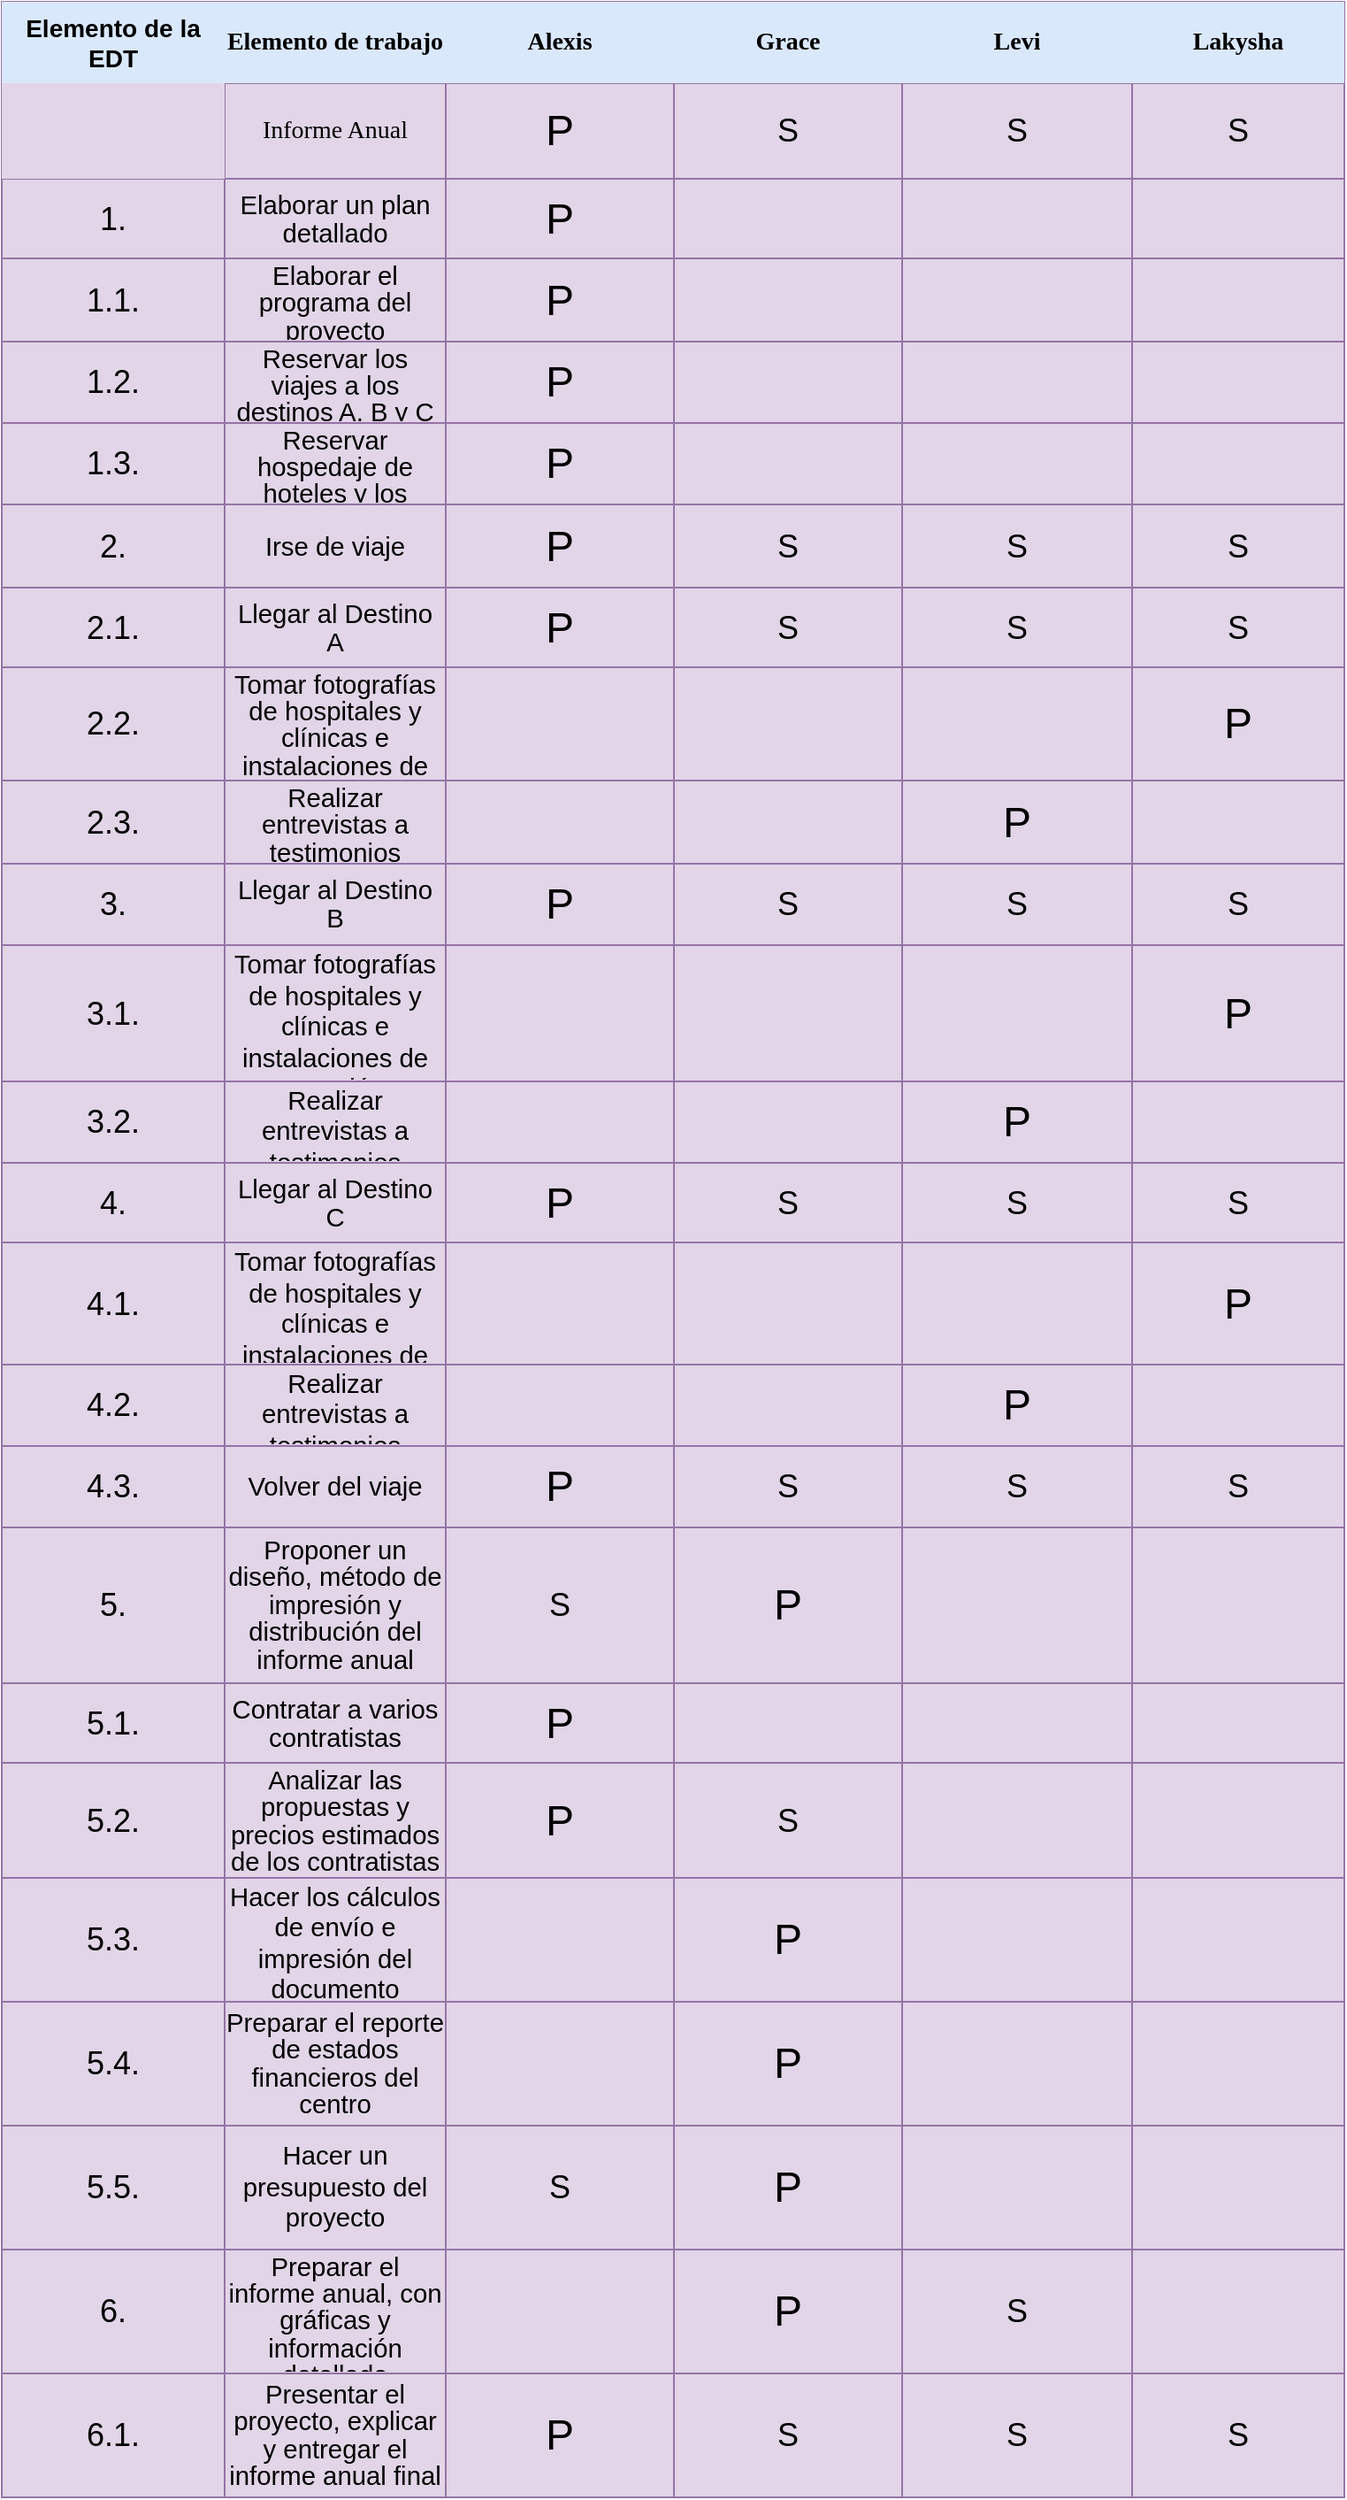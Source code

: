 <mxfile version="13.8.9-1" type="github">
  <diagram id="FPf_vrOkuZY8zWy6jaQQ" name="Page-1">
    <mxGraphModel dx="1108" dy="1651" grid="1" gridSize="10" guides="1" tooltips="1" connect="1" arrows="1" fold="1" page="1" pageScale="1" pageWidth="827" pageHeight="1169" math="0" shadow="0">
      <root>
        <mxCell id="0" />
        <mxCell id="1" parent="0" />
        <mxCell id="feISIzwk-f-0iVBDeOw_-237" value="" style="shape=table;html=1;whiteSpace=wrap;startSize=0;container=1;collapsible=0;childLayout=tableLayout;fillColor=#e1d5e7;strokeColor=#9673a6;" parent="1" vertex="1">
          <mxGeometry x="80" y="-320" width="759" height="1410" as="geometry" />
        </mxCell>
        <mxCell id="feISIzwk-f-0iVBDeOw_-238" value="" style="shape=partialRectangle;html=1;whiteSpace=wrap;collapsible=0;dropTarget=0;pointerEvents=0;fillColor=none;top=0;left=0;bottom=0;right=0;points=[[0,0.5],[1,0.5]];portConstraint=eastwest;" parent="feISIzwk-f-0iVBDeOw_-237" vertex="1">
          <mxGeometry width="759" height="46" as="geometry" />
        </mxCell>
        <mxCell id="feISIzwk-f-0iVBDeOw_-239" value="&lt;b&gt;&lt;font style=&quot;font-size: 14px&quot;&gt;Elemento de la EDT&lt;/font&gt;&lt;/b&gt;" style="shape=partialRectangle;html=1;whiteSpace=wrap;connectable=0;overflow=hidden;fillColor=#dae8fc;top=0;left=0;bottom=0;right=0;strokeColor=#6c8ebf;" parent="feISIzwk-f-0iVBDeOw_-238" vertex="1">
          <mxGeometry width="126" height="46" as="geometry" />
        </mxCell>
        <mxCell id="feISIzwk-f-0iVBDeOw_-240" value="&lt;font face=&quot;Times New Roman&quot; style=&quot;font-size: 14px&quot;&gt;&lt;b&gt;Elemento de trabajo&lt;/b&gt;&lt;/font&gt;" style="shape=partialRectangle;html=1;whiteSpace=wrap;connectable=0;overflow=hidden;fillColor=#dae8fc;top=0;left=0;bottom=0;right=0;strokeColor=#6c8ebf;" parent="feISIzwk-f-0iVBDeOw_-238" vertex="1">
          <mxGeometry x="126" width="125" height="46" as="geometry" />
        </mxCell>
        <mxCell id="feISIzwk-f-0iVBDeOw_-241" value="&lt;font face=&quot;Times New Roman&quot;&gt;&lt;span style=&quot;font-size: 14px&quot;&gt;&lt;b&gt;Alexis&lt;/b&gt;&lt;/span&gt;&lt;/font&gt;" style="shape=partialRectangle;html=1;whiteSpace=wrap;connectable=0;overflow=hidden;fillColor=#dae8fc;top=0;left=0;bottom=0;right=0;strokeColor=#6c8ebf;" parent="feISIzwk-f-0iVBDeOw_-238" vertex="1">
          <mxGeometry x="251" width="129" height="46" as="geometry" />
        </mxCell>
        <mxCell id="D24--FS-_IYNAHqyE49r-7" value="&lt;font face=&quot;Times New Roman&quot; style=&quot;font-size: 14px&quot;&gt;&lt;b&gt;Grace&lt;/b&gt;&lt;/font&gt;" style="shape=partialRectangle;html=1;whiteSpace=wrap;connectable=0;overflow=hidden;fillColor=#dae8fc;top=0;left=0;bottom=0;right=0;strokeColor=#6c8ebf;" vertex="1" parent="feISIzwk-f-0iVBDeOw_-238">
          <mxGeometry x="380" width="129" height="46" as="geometry" />
        </mxCell>
        <mxCell id="feISIzwk-f-0iVBDeOw_-242" value="&lt;font face=&quot;Times New Roman&quot;&gt;&lt;span style=&quot;font-size: 14px&quot;&gt;&lt;b&gt;Levi&lt;/b&gt;&lt;/span&gt;&lt;/font&gt;" style="shape=partialRectangle;html=1;whiteSpace=wrap;connectable=0;overflow=hidden;fillColor=#dae8fc;top=0;left=0;bottom=0;right=0;strokeColor=#6c8ebf;" parent="feISIzwk-f-0iVBDeOw_-238" vertex="1">
          <mxGeometry x="509" width="130" height="46" as="geometry" />
        </mxCell>
        <mxCell id="feISIzwk-f-0iVBDeOw_-243" value="&lt;font face=&quot;Times New Roman&quot; style=&quot;font-size: 14px&quot;&gt;&lt;b&gt;Lakysha&lt;/b&gt;&lt;/font&gt;" style="shape=partialRectangle;html=1;whiteSpace=wrap;connectable=0;overflow=hidden;fillColor=#dae8fc;top=0;left=0;bottom=0;right=0;strokeColor=#6c8ebf;" parent="feISIzwk-f-0iVBDeOw_-238" vertex="1">
          <mxGeometry x="639" width="120" height="46" as="geometry" />
        </mxCell>
        <mxCell id="feISIzwk-f-0iVBDeOw_-244" value="" style="shape=partialRectangle;html=1;whiteSpace=wrap;collapsible=0;dropTarget=0;pointerEvents=0;fillColor=none;top=0;left=0;bottom=0;right=0;points=[[0,0.5],[1,0.5]];portConstraint=eastwest;" parent="feISIzwk-f-0iVBDeOw_-237" vertex="1">
          <mxGeometry y="46" width="759" height="54" as="geometry" />
        </mxCell>
        <mxCell id="feISIzwk-f-0iVBDeOw_-245" value="" style="shape=partialRectangle;html=1;whiteSpace=wrap;connectable=0;overflow=hidden;top=0;left=0;bottom=0;right=0;fillColor=#e1d5e7;strokeColor=#9673a6;" parent="feISIzwk-f-0iVBDeOw_-244" vertex="1">
          <mxGeometry width="126" height="54" as="geometry" />
        </mxCell>
        <mxCell id="feISIzwk-f-0iVBDeOw_-246" value="&lt;font face=&quot;Times New Roman&quot;&gt;&lt;span style=&quot;font-size: 14px&quot;&gt;Informe Anual&lt;/span&gt;&lt;/font&gt;" style="shape=partialRectangle;html=1;whiteSpace=wrap;connectable=0;overflow=hidden;fillColor=none;top=0;left=0;bottom=0;right=0;" parent="feISIzwk-f-0iVBDeOw_-244" vertex="1">
          <mxGeometry x="126" width="125" height="54" as="geometry" />
        </mxCell>
        <mxCell id="feISIzwk-f-0iVBDeOw_-247" value="&lt;font style=&quot;font-size: 24px&quot;&gt;P&lt;/font&gt;" style="shape=partialRectangle;html=1;whiteSpace=wrap;connectable=0;overflow=hidden;fillColor=none;top=0;left=0;bottom=0;right=0;" parent="feISIzwk-f-0iVBDeOw_-244" vertex="1">
          <mxGeometry x="251" width="129" height="54" as="geometry" />
        </mxCell>
        <mxCell id="D24--FS-_IYNAHqyE49r-8" value="&lt;font style=&quot;font-size: 18px&quot;&gt;S&lt;/font&gt;" style="shape=partialRectangle;html=1;whiteSpace=wrap;connectable=0;overflow=hidden;fillColor=none;top=0;left=0;bottom=0;right=0;" vertex="1" parent="feISIzwk-f-0iVBDeOw_-244">
          <mxGeometry x="380" width="129" height="54" as="geometry" />
        </mxCell>
        <mxCell id="feISIzwk-f-0iVBDeOw_-248" value="&lt;font style=&quot;font-size: 18px&quot;&gt;S&lt;/font&gt;" style="shape=partialRectangle;html=1;whiteSpace=wrap;connectable=0;overflow=hidden;fillColor=none;top=0;left=0;bottom=0;right=0;" parent="feISIzwk-f-0iVBDeOw_-244" vertex="1">
          <mxGeometry x="509" width="130" height="54" as="geometry" />
        </mxCell>
        <mxCell id="feISIzwk-f-0iVBDeOw_-249" value="&lt;font style=&quot;font-size: 18px&quot;&gt;S&lt;/font&gt;" style="shape=partialRectangle;html=1;whiteSpace=wrap;connectable=0;overflow=hidden;fillColor=none;top=0;left=0;bottom=0;right=0;" parent="feISIzwk-f-0iVBDeOw_-244" vertex="1">
          <mxGeometry x="639" width="120" height="54" as="geometry" />
        </mxCell>
        <mxCell id="feISIzwk-f-0iVBDeOw_-250" value="" style="shape=partialRectangle;html=1;whiteSpace=wrap;collapsible=0;dropTarget=0;pointerEvents=0;fillColor=none;top=0;left=0;bottom=0;right=0;points=[[0,0.5],[1,0.5]];portConstraint=eastwest;" parent="feISIzwk-f-0iVBDeOw_-237" vertex="1">
          <mxGeometry y="100" width="759" height="45" as="geometry" />
        </mxCell>
        <mxCell id="feISIzwk-f-0iVBDeOw_-251" value="&lt;font style=&quot;font-size: 18px&quot;&gt;1.&lt;/font&gt;" style="shape=partialRectangle;html=1;whiteSpace=wrap;connectable=0;overflow=hidden;fillColor=none;top=0;left=0;bottom=0;right=0;" parent="feISIzwk-f-0iVBDeOw_-250" vertex="1">
          <mxGeometry width="126" height="45" as="geometry" />
        </mxCell>
        <mxCell id="feISIzwk-f-0iVBDeOw_-252" value="&lt;span style=&quot;font-size: 11pt ; line-height: 105% ; font-family: &amp;#34;calibri&amp;#34; , sans-serif&quot;&gt;Elaborar un plan detallado&lt;/span&gt;" style="shape=partialRectangle;html=1;whiteSpace=wrap;connectable=0;overflow=hidden;fillColor=none;top=0;left=0;bottom=0;right=0;" parent="feISIzwk-f-0iVBDeOw_-250" vertex="1">
          <mxGeometry x="126" width="125" height="45" as="geometry" />
        </mxCell>
        <mxCell id="feISIzwk-f-0iVBDeOw_-253" value="&lt;span style=&quot;font-size: 24px&quot;&gt;P&lt;/span&gt;" style="shape=partialRectangle;html=1;whiteSpace=wrap;connectable=0;overflow=hidden;fillColor=none;top=0;left=0;bottom=0;right=0;" parent="feISIzwk-f-0iVBDeOw_-250" vertex="1">
          <mxGeometry x="251" width="129" height="45" as="geometry" />
        </mxCell>
        <mxCell id="D24--FS-_IYNAHqyE49r-9" style="shape=partialRectangle;html=1;whiteSpace=wrap;connectable=0;overflow=hidden;fillColor=none;top=0;left=0;bottom=0;right=0;" vertex="1" parent="feISIzwk-f-0iVBDeOw_-250">
          <mxGeometry x="380" width="129" height="45" as="geometry" />
        </mxCell>
        <mxCell id="feISIzwk-f-0iVBDeOw_-254" value="" style="shape=partialRectangle;html=1;whiteSpace=wrap;connectable=0;overflow=hidden;fillColor=none;top=0;left=0;bottom=0;right=0;" parent="feISIzwk-f-0iVBDeOw_-250" vertex="1">
          <mxGeometry x="509" width="130" height="45" as="geometry" />
        </mxCell>
        <mxCell id="feISIzwk-f-0iVBDeOw_-255" value="" style="shape=partialRectangle;html=1;whiteSpace=wrap;connectable=0;overflow=hidden;fillColor=none;top=0;left=0;bottom=0;right=0;" parent="feISIzwk-f-0iVBDeOw_-250" vertex="1">
          <mxGeometry x="639" width="120" height="45" as="geometry" />
        </mxCell>
        <mxCell id="feISIzwk-f-0iVBDeOw_-256" value="" style="shape=partialRectangle;html=1;whiteSpace=wrap;collapsible=0;dropTarget=0;pointerEvents=0;fillColor=none;top=0;left=0;bottom=0;right=0;points=[[0,0.5],[1,0.5]];portConstraint=eastwest;" parent="feISIzwk-f-0iVBDeOw_-237" vertex="1">
          <mxGeometry y="145" width="759" height="47" as="geometry" />
        </mxCell>
        <mxCell id="feISIzwk-f-0iVBDeOw_-257" value="&lt;font style=&quot;font-size: 18px&quot;&gt;1.1.&lt;/font&gt;" style="shape=partialRectangle;html=1;whiteSpace=wrap;connectable=0;overflow=hidden;fillColor=none;top=0;left=0;bottom=0;right=0;" parent="feISIzwk-f-0iVBDeOw_-256" vertex="1">
          <mxGeometry width="126" height="47" as="geometry" />
        </mxCell>
        <mxCell id="feISIzwk-f-0iVBDeOw_-258" value="&lt;span style=&quot;font-size: 11pt ; line-height: 105% ; font-family: &amp;#34;calibri&amp;#34; , sans-serif&quot;&gt;Elaborar el programa del proyecto&lt;/span&gt;" style="shape=partialRectangle;html=1;whiteSpace=wrap;connectable=0;overflow=hidden;fillColor=none;top=0;left=0;bottom=0;right=0;" parent="feISIzwk-f-0iVBDeOw_-256" vertex="1">
          <mxGeometry x="126" width="125" height="47" as="geometry" />
        </mxCell>
        <mxCell id="feISIzwk-f-0iVBDeOw_-259" value="&lt;span style=&quot;font-size: 24px&quot;&gt;P&lt;/span&gt;" style="shape=partialRectangle;html=1;whiteSpace=wrap;connectable=0;overflow=hidden;fillColor=none;top=0;left=0;bottom=0;right=0;" parent="feISIzwk-f-0iVBDeOw_-256" vertex="1">
          <mxGeometry x="251" width="129" height="47" as="geometry" />
        </mxCell>
        <mxCell id="D24--FS-_IYNAHqyE49r-10" style="shape=partialRectangle;html=1;whiteSpace=wrap;connectable=0;overflow=hidden;fillColor=none;top=0;left=0;bottom=0;right=0;" vertex="1" parent="feISIzwk-f-0iVBDeOw_-256">
          <mxGeometry x="380" width="129" height="47" as="geometry" />
        </mxCell>
        <mxCell id="feISIzwk-f-0iVBDeOw_-260" value="" style="shape=partialRectangle;html=1;whiteSpace=wrap;connectable=0;overflow=hidden;fillColor=none;top=0;left=0;bottom=0;right=0;" parent="feISIzwk-f-0iVBDeOw_-256" vertex="1">
          <mxGeometry x="509" width="130" height="47" as="geometry" />
        </mxCell>
        <mxCell id="feISIzwk-f-0iVBDeOw_-261" value="" style="shape=partialRectangle;html=1;whiteSpace=wrap;connectable=0;overflow=hidden;fillColor=none;top=0;left=0;bottom=0;right=0;" parent="feISIzwk-f-0iVBDeOw_-256" vertex="1">
          <mxGeometry x="639" width="120" height="47" as="geometry" />
        </mxCell>
        <mxCell id="feISIzwk-f-0iVBDeOw_-262" value="" style="shape=partialRectangle;html=1;whiteSpace=wrap;collapsible=0;dropTarget=0;pointerEvents=0;fillColor=none;top=0;left=0;bottom=0;right=0;points=[[0,0.5],[1,0.5]];portConstraint=eastwest;" parent="feISIzwk-f-0iVBDeOw_-237" vertex="1">
          <mxGeometry y="192" width="759" height="46" as="geometry" />
        </mxCell>
        <mxCell id="feISIzwk-f-0iVBDeOw_-263" value="&lt;font style=&quot;font-size: 18px&quot;&gt;1.2.&lt;/font&gt;" style="shape=partialRectangle;html=1;whiteSpace=wrap;connectable=0;overflow=hidden;fillColor=none;top=0;left=0;bottom=0;right=0;" parent="feISIzwk-f-0iVBDeOw_-262" vertex="1">
          <mxGeometry width="126" height="46" as="geometry" />
        </mxCell>
        <mxCell id="feISIzwk-f-0iVBDeOw_-264" value="&lt;span style=&quot;font-size: 11pt ; line-height: 105% ; font-family: &amp;#34;calibri&amp;#34; , sans-serif&quot;&gt;Reservar los viajes a los destinos A, B y C&lt;/span&gt;" style="shape=partialRectangle;html=1;whiteSpace=wrap;connectable=0;overflow=hidden;fillColor=none;top=0;left=0;bottom=0;right=0;" parent="feISIzwk-f-0iVBDeOw_-262" vertex="1">
          <mxGeometry x="126" width="125" height="46" as="geometry" />
        </mxCell>
        <mxCell id="feISIzwk-f-0iVBDeOw_-265" value="&lt;font style=&quot;font-size: 24px&quot;&gt;P&lt;/font&gt;" style="shape=partialRectangle;html=1;whiteSpace=wrap;connectable=0;overflow=hidden;fillColor=none;top=0;left=0;bottom=0;right=0;" parent="feISIzwk-f-0iVBDeOw_-262" vertex="1">
          <mxGeometry x="251" width="129" height="46" as="geometry" />
        </mxCell>
        <mxCell id="D24--FS-_IYNAHqyE49r-11" style="shape=partialRectangle;html=1;whiteSpace=wrap;connectable=0;overflow=hidden;fillColor=none;top=0;left=0;bottom=0;right=0;" vertex="1" parent="feISIzwk-f-0iVBDeOw_-262">
          <mxGeometry x="380" width="129" height="46" as="geometry" />
        </mxCell>
        <mxCell id="feISIzwk-f-0iVBDeOw_-266" value="" style="shape=partialRectangle;html=1;whiteSpace=wrap;connectable=0;overflow=hidden;fillColor=none;top=0;left=0;bottom=0;right=0;" parent="feISIzwk-f-0iVBDeOw_-262" vertex="1">
          <mxGeometry x="509" width="130" height="46" as="geometry" />
        </mxCell>
        <mxCell id="feISIzwk-f-0iVBDeOw_-267" value="" style="shape=partialRectangle;html=1;whiteSpace=wrap;connectable=0;overflow=hidden;fillColor=none;top=0;left=0;bottom=0;right=0;" parent="feISIzwk-f-0iVBDeOw_-262" vertex="1">
          <mxGeometry x="639" width="120" height="46" as="geometry" />
        </mxCell>
        <mxCell id="feISIzwk-f-0iVBDeOw_-358" value="" style="shape=partialRectangle;html=1;whiteSpace=wrap;collapsible=0;dropTarget=0;pointerEvents=0;fillColor=none;top=0;left=0;bottom=0;right=0;points=[[0,0.5],[1,0.5]];portConstraint=eastwest;" parent="feISIzwk-f-0iVBDeOw_-237" vertex="1">
          <mxGeometry y="238" width="759" height="46" as="geometry" />
        </mxCell>
        <mxCell id="feISIzwk-f-0iVBDeOw_-359" value="&lt;font style=&quot;font-size: 18px&quot;&gt;1.3.&lt;/font&gt;" style="shape=partialRectangle;html=1;whiteSpace=wrap;connectable=0;overflow=hidden;fillColor=none;top=0;left=0;bottom=0;right=0;" parent="feISIzwk-f-0iVBDeOw_-358" vertex="1">
          <mxGeometry width="126" height="46" as="geometry" />
        </mxCell>
        <mxCell id="feISIzwk-f-0iVBDeOw_-360" value="&lt;span style=&quot;font-size: 11pt ; line-height: 105% ; font-family: &amp;#34;calibri&amp;#34; , sans-serif&quot;&gt;Reservar hospedaje de hoteles y los viáticos&lt;/span&gt;" style="shape=partialRectangle;html=1;whiteSpace=wrap;connectable=0;overflow=hidden;fillColor=none;top=0;left=0;bottom=0;right=0;" parent="feISIzwk-f-0iVBDeOw_-358" vertex="1">
          <mxGeometry x="126" width="125" height="46" as="geometry" />
        </mxCell>
        <mxCell id="feISIzwk-f-0iVBDeOw_-361" value="&lt;span style=&quot;font-size: 24px&quot;&gt;P&lt;/span&gt;" style="shape=partialRectangle;html=1;whiteSpace=wrap;connectable=0;overflow=hidden;fillColor=none;top=0;left=0;bottom=0;right=0;" parent="feISIzwk-f-0iVBDeOw_-358" vertex="1">
          <mxGeometry x="251" width="129" height="46" as="geometry" />
        </mxCell>
        <mxCell id="D24--FS-_IYNAHqyE49r-12" style="shape=partialRectangle;html=1;whiteSpace=wrap;connectable=0;overflow=hidden;fillColor=none;top=0;left=0;bottom=0;right=0;" vertex="1" parent="feISIzwk-f-0iVBDeOw_-358">
          <mxGeometry x="380" width="129" height="46" as="geometry" />
        </mxCell>
        <mxCell id="feISIzwk-f-0iVBDeOw_-362" value="" style="shape=partialRectangle;html=1;whiteSpace=wrap;connectable=0;overflow=hidden;fillColor=none;top=0;left=0;bottom=0;right=0;" parent="feISIzwk-f-0iVBDeOw_-358" vertex="1">
          <mxGeometry x="509" width="130" height="46" as="geometry" />
        </mxCell>
        <mxCell id="feISIzwk-f-0iVBDeOw_-363" value="" style="shape=partialRectangle;html=1;whiteSpace=wrap;connectable=0;overflow=hidden;fillColor=none;top=0;left=0;bottom=0;right=0;" parent="feISIzwk-f-0iVBDeOw_-358" vertex="1">
          <mxGeometry x="639" width="120" height="46" as="geometry" />
        </mxCell>
        <mxCell id="feISIzwk-f-0iVBDeOw_-268" value="" style="shape=partialRectangle;html=1;whiteSpace=wrap;collapsible=0;dropTarget=0;pointerEvents=0;fillColor=none;top=0;left=0;bottom=0;right=0;points=[[0,0.5],[1,0.5]];portConstraint=eastwest;" parent="feISIzwk-f-0iVBDeOw_-237" vertex="1">
          <mxGeometry y="284" width="759" height="47" as="geometry" />
        </mxCell>
        <mxCell id="feISIzwk-f-0iVBDeOw_-269" value="&lt;font style=&quot;font-size: 18px&quot;&gt;2.&lt;/font&gt;" style="shape=partialRectangle;html=1;whiteSpace=wrap;connectable=0;overflow=hidden;fillColor=none;top=0;left=0;bottom=0;right=0;" parent="feISIzwk-f-0iVBDeOw_-268" vertex="1">
          <mxGeometry width="126" height="47" as="geometry" />
        </mxCell>
        <mxCell id="feISIzwk-f-0iVBDeOw_-270" value="&lt;span style=&quot;font-size: 11pt ; line-height: 105% ; font-family: &amp;#34;calibri&amp;#34; , sans-serif&quot;&gt;Irse de viaje&lt;/span&gt;" style="shape=partialRectangle;html=1;whiteSpace=wrap;connectable=0;overflow=hidden;fillColor=none;top=0;left=0;bottom=0;right=0;" parent="feISIzwk-f-0iVBDeOw_-268" vertex="1">
          <mxGeometry x="126" width="125" height="47" as="geometry" />
        </mxCell>
        <mxCell id="feISIzwk-f-0iVBDeOw_-271" value="&lt;span style=&quot;font-size: 24px&quot;&gt;P&lt;/span&gt;" style="shape=partialRectangle;html=1;whiteSpace=wrap;connectable=0;overflow=hidden;fillColor=none;top=0;left=0;bottom=0;right=0;" parent="feISIzwk-f-0iVBDeOw_-268" vertex="1">
          <mxGeometry x="251" width="129" height="47" as="geometry" />
        </mxCell>
        <mxCell id="D24--FS-_IYNAHqyE49r-13" value="&lt;span style=&quot;font-size: 18px&quot;&gt;S&lt;/span&gt;" style="shape=partialRectangle;html=1;whiteSpace=wrap;connectable=0;overflow=hidden;fillColor=none;top=0;left=0;bottom=0;right=0;" vertex="1" parent="feISIzwk-f-0iVBDeOw_-268">
          <mxGeometry x="380" width="129" height="47" as="geometry" />
        </mxCell>
        <mxCell id="feISIzwk-f-0iVBDeOw_-272" value="&lt;font style=&quot;font-size: 18px&quot;&gt;S&lt;/font&gt;" style="shape=partialRectangle;html=1;whiteSpace=wrap;connectable=0;overflow=hidden;fillColor=none;top=0;left=0;bottom=0;right=0;" parent="feISIzwk-f-0iVBDeOw_-268" vertex="1">
          <mxGeometry x="509" width="130" height="47" as="geometry" />
        </mxCell>
        <mxCell id="feISIzwk-f-0iVBDeOw_-273" value="&lt;span style=&quot;font-size: 18px&quot;&gt;S&lt;/span&gt;" style="shape=partialRectangle;html=1;whiteSpace=wrap;connectable=0;overflow=hidden;fillColor=none;top=0;left=0;bottom=0;right=0;" parent="feISIzwk-f-0iVBDeOw_-268" vertex="1">
          <mxGeometry x="639" width="120" height="47" as="geometry" />
        </mxCell>
        <mxCell id="feISIzwk-f-0iVBDeOw_-274" value="" style="shape=partialRectangle;html=1;whiteSpace=wrap;collapsible=0;dropTarget=0;pointerEvents=0;fillColor=none;top=0;left=0;bottom=0;right=0;points=[[0,0.5],[1,0.5]];portConstraint=eastwest;" parent="feISIzwk-f-0iVBDeOw_-237" vertex="1">
          <mxGeometry y="331" width="759" height="45" as="geometry" />
        </mxCell>
        <mxCell id="feISIzwk-f-0iVBDeOw_-275" value="&lt;font style=&quot;font-size: 18px&quot;&gt;2.1.&lt;/font&gt;" style="shape=partialRectangle;html=1;whiteSpace=wrap;connectable=0;overflow=hidden;fillColor=none;top=0;left=0;bottom=0;right=0;" parent="feISIzwk-f-0iVBDeOw_-274" vertex="1">
          <mxGeometry width="126" height="45" as="geometry" />
        </mxCell>
        <mxCell id="feISIzwk-f-0iVBDeOw_-276" value="&lt;span style=&quot;font-size: 11pt ; line-height: 105% ; font-family: &amp;#34;calibri&amp;#34; , sans-serif&quot;&gt;Llegar al Destino A&lt;/span&gt;" style="shape=partialRectangle;html=1;whiteSpace=wrap;connectable=0;overflow=hidden;fillColor=none;top=0;left=0;bottom=0;right=0;" parent="feISIzwk-f-0iVBDeOw_-274" vertex="1">
          <mxGeometry x="126" width="125" height="45" as="geometry" />
        </mxCell>
        <mxCell id="feISIzwk-f-0iVBDeOw_-277" value="&lt;font style=&quot;font-size: 24px&quot;&gt;P&lt;/font&gt;" style="shape=partialRectangle;html=1;whiteSpace=wrap;connectable=0;overflow=hidden;fillColor=none;top=0;left=0;bottom=0;right=0;" parent="feISIzwk-f-0iVBDeOw_-274" vertex="1">
          <mxGeometry x="251" width="129" height="45" as="geometry" />
        </mxCell>
        <mxCell id="D24--FS-_IYNAHqyE49r-14" value="&lt;span style=&quot;font-size: 18px&quot;&gt;S&lt;/span&gt;" style="shape=partialRectangle;html=1;whiteSpace=wrap;connectable=0;overflow=hidden;fillColor=none;top=0;left=0;bottom=0;right=0;" vertex="1" parent="feISIzwk-f-0iVBDeOw_-274">
          <mxGeometry x="380" width="129" height="45" as="geometry" />
        </mxCell>
        <mxCell id="feISIzwk-f-0iVBDeOw_-278" value="&lt;font style=&quot;font-size: 18px&quot;&gt;S&lt;/font&gt;" style="shape=partialRectangle;html=1;whiteSpace=wrap;connectable=0;overflow=hidden;fillColor=none;top=0;left=0;bottom=0;right=0;" parent="feISIzwk-f-0iVBDeOw_-274" vertex="1">
          <mxGeometry x="509" width="130" height="45" as="geometry" />
        </mxCell>
        <mxCell id="feISIzwk-f-0iVBDeOw_-279" value="&lt;span style=&quot;font-size: 18px&quot;&gt;S&lt;/span&gt;" style="shape=partialRectangle;html=1;whiteSpace=wrap;connectable=0;overflow=hidden;fillColor=none;top=0;left=0;bottom=0;right=0;" parent="feISIzwk-f-0iVBDeOw_-274" vertex="1">
          <mxGeometry x="639" width="120" height="45" as="geometry" />
        </mxCell>
        <mxCell id="feISIzwk-f-0iVBDeOw_-280" value="" style="shape=partialRectangle;html=1;whiteSpace=wrap;collapsible=0;dropTarget=0;pointerEvents=0;fillColor=none;top=0;left=0;bottom=0;right=0;points=[[0,0.5],[1,0.5]];portConstraint=eastwest;" parent="feISIzwk-f-0iVBDeOw_-237" vertex="1">
          <mxGeometry y="376" width="759" height="64" as="geometry" />
        </mxCell>
        <mxCell id="feISIzwk-f-0iVBDeOw_-281" value="&lt;font style=&quot;font-size: 18px&quot;&gt;2.2.&lt;/font&gt;" style="shape=partialRectangle;html=1;whiteSpace=wrap;connectable=0;overflow=hidden;fillColor=none;top=0;left=0;bottom=0;right=0;" parent="feISIzwk-f-0iVBDeOw_-280" vertex="1">
          <mxGeometry width="126" height="64" as="geometry" />
        </mxCell>
        <mxCell id="feISIzwk-f-0iVBDeOw_-282" value="&lt;span style=&quot;font-size: 11pt ; line-height: 105% ; font-family: &amp;#34;calibri&amp;#34; , sans-serif&quot;&gt;Tomar fotografías de hospitales y clínicas e instalaciones de atención&lt;br/&gt;medica&lt;/span&gt;" style="shape=partialRectangle;html=1;whiteSpace=wrap;connectable=0;overflow=hidden;fillColor=none;top=0;left=0;bottom=0;right=0;" parent="feISIzwk-f-0iVBDeOw_-280" vertex="1">
          <mxGeometry x="126" width="125" height="64" as="geometry" />
        </mxCell>
        <mxCell id="feISIzwk-f-0iVBDeOw_-283" value="" style="shape=partialRectangle;html=1;whiteSpace=wrap;connectable=0;overflow=hidden;fillColor=none;top=0;left=0;bottom=0;right=0;" parent="feISIzwk-f-0iVBDeOw_-280" vertex="1">
          <mxGeometry x="251" width="129" height="64" as="geometry" />
        </mxCell>
        <mxCell id="D24--FS-_IYNAHqyE49r-15" style="shape=partialRectangle;html=1;whiteSpace=wrap;connectable=0;overflow=hidden;fillColor=none;top=0;left=0;bottom=0;right=0;" vertex="1" parent="feISIzwk-f-0iVBDeOw_-280">
          <mxGeometry x="380" width="129" height="64" as="geometry" />
        </mxCell>
        <mxCell id="feISIzwk-f-0iVBDeOw_-284" value="" style="shape=partialRectangle;html=1;whiteSpace=wrap;connectable=0;overflow=hidden;fillColor=none;top=0;left=0;bottom=0;right=0;" parent="feISIzwk-f-0iVBDeOw_-280" vertex="1">
          <mxGeometry x="509" width="130" height="64" as="geometry" />
        </mxCell>
        <mxCell id="feISIzwk-f-0iVBDeOw_-285" value="&lt;font style=&quot;font-size: 24px&quot;&gt;P&lt;/font&gt;" style="shape=partialRectangle;html=1;whiteSpace=wrap;connectable=0;overflow=hidden;fillColor=none;top=0;left=0;bottom=0;right=0;" parent="feISIzwk-f-0iVBDeOw_-280" vertex="1">
          <mxGeometry x="639" width="120" height="64" as="geometry" />
        </mxCell>
        <mxCell id="feISIzwk-f-0iVBDeOw_-286" value="" style="shape=partialRectangle;html=1;whiteSpace=wrap;collapsible=0;dropTarget=0;pointerEvents=0;fillColor=none;top=0;left=0;bottom=0;right=0;points=[[0,0.5],[1,0.5]];portConstraint=eastwest;" parent="feISIzwk-f-0iVBDeOw_-237" vertex="1">
          <mxGeometry y="440" width="759" height="47" as="geometry" />
        </mxCell>
        <mxCell id="feISIzwk-f-0iVBDeOw_-287" value="&lt;font style=&quot;font-size: 18px&quot;&gt;2.3.&lt;/font&gt;" style="shape=partialRectangle;html=1;whiteSpace=wrap;connectable=0;overflow=hidden;fillColor=none;top=0;left=0;bottom=0;right=0;" parent="feISIzwk-f-0iVBDeOw_-286" vertex="1">
          <mxGeometry width="126" height="47" as="geometry" />
        </mxCell>
        <mxCell id="feISIzwk-f-0iVBDeOw_-288" value="&lt;span style=&quot;font-size: 11pt ; line-height: 105% ; font-family: &amp;#34;calibri&amp;#34; , sans-serif&quot;&gt;Realizar entrevistas a testimonios&lt;/span&gt;" style="shape=partialRectangle;html=1;whiteSpace=wrap;connectable=0;overflow=hidden;fillColor=none;top=0;left=0;bottom=0;right=0;" parent="feISIzwk-f-0iVBDeOw_-286" vertex="1">
          <mxGeometry x="126" width="125" height="47" as="geometry" />
        </mxCell>
        <mxCell id="feISIzwk-f-0iVBDeOw_-289" value="" style="shape=partialRectangle;html=1;whiteSpace=wrap;connectable=0;overflow=hidden;fillColor=none;top=0;left=0;bottom=0;right=0;" parent="feISIzwk-f-0iVBDeOw_-286" vertex="1">
          <mxGeometry x="251" width="129" height="47" as="geometry" />
        </mxCell>
        <mxCell id="D24--FS-_IYNAHqyE49r-16" style="shape=partialRectangle;html=1;whiteSpace=wrap;connectable=0;overflow=hidden;fillColor=none;top=0;left=0;bottom=0;right=0;" vertex="1" parent="feISIzwk-f-0iVBDeOw_-286">
          <mxGeometry x="380" width="129" height="47" as="geometry" />
        </mxCell>
        <mxCell id="feISIzwk-f-0iVBDeOw_-290" value="&lt;span style=&quot;font-size: 24px&quot;&gt;P&lt;/span&gt;" style="shape=partialRectangle;html=1;whiteSpace=wrap;connectable=0;overflow=hidden;fillColor=none;top=0;left=0;bottom=0;right=0;" parent="feISIzwk-f-0iVBDeOw_-286" vertex="1">
          <mxGeometry x="509" width="130" height="47" as="geometry" />
        </mxCell>
        <mxCell id="feISIzwk-f-0iVBDeOw_-291" value="" style="shape=partialRectangle;html=1;whiteSpace=wrap;connectable=0;overflow=hidden;fillColor=none;top=0;left=0;bottom=0;right=0;" parent="feISIzwk-f-0iVBDeOw_-286" vertex="1">
          <mxGeometry x="639" width="120" height="47" as="geometry" />
        </mxCell>
        <mxCell id="feISIzwk-f-0iVBDeOw_-292" value="" style="shape=partialRectangle;html=1;whiteSpace=wrap;collapsible=0;dropTarget=0;pointerEvents=0;fillColor=none;top=0;left=0;bottom=0;right=0;points=[[0,0.5],[1,0.5]];portConstraint=eastwest;" parent="feISIzwk-f-0iVBDeOw_-237" vertex="1">
          <mxGeometry y="487" width="759" height="46" as="geometry" />
        </mxCell>
        <mxCell id="feISIzwk-f-0iVBDeOw_-293" value="&lt;span style=&quot;font-size: 18px&quot;&gt;3.&lt;/span&gt;" style="shape=partialRectangle;html=1;whiteSpace=wrap;connectable=0;overflow=hidden;fillColor=none;top=0;left=0;bottom=0;right=0;" parent="feISIzwk-f-0iVBDeOw_-292" vertex="1">
          <mxGeometry width="126" height="46" as="geometry" />
        </mxCell>
        <mxCell id="feISIzwk-f-0iVBDeOw_-294" value="&lt;span style=&quot;font-size: 11pt ; line-height: 105% ; font-family: &amp;#34;calibri&amp;#34; , sans-serif&quot;&gt;Llegar al Destino B&lt;/span&gt;" style="shape=partialRectangle;html=1;whiteSpace=wrap;connectable=0;overflow=hidden;fillColor=none;top=0;left=0;bottom=0;right=0;" parent="feISIzwk-f-0iVBDeOw_-292" vertex="1">
          <mxGeometry x="126" width="125" height="46" as="geometry" />
        </mxCell>
        <mxCell id="feISIzwk-f-0iVBDeOw_-295" value="&lt;span style=&quot;font-size: 24px&quot;&gt;P&lt;/span&gt;" style="shape=partialRectangle;html=1;whiteSpace=wrap;connectable=0;overflow=hidden;fillColor=none;top=0;left=0;bottom=0;right=0;" parent="feISIzwk-f-0iVBDeOw_-292" vertex="1">
          <mxGeometry x="251" width="129" height="46" as="geometry" />
        </mxCell>
        <mxCell id="D24--FS-_IYNAHqyE49r-17" value="&lt;span style=&quot;font-size: 18px&quot;&gt;S&lt;/span&gt;" style="shape=partialRectangle;html=1;whiteSpace=wrap;connectable=0;overflow=hidden;fillColor=none;top=0;left=0;bottom=0;right=0;" vertex="1" parent="feISIzwk-f-0iVBDeOw_-292">
          <mxGeometry x="380" width="129" height="46" as="geometry" />
        </mxCell>
        <mxCell id="feISIzwk-f-0iVBDeOw_-296" value="&lt;span style=&quot;font-size: 18px&quot;&gt;S&lt;/span&gt;" style="shape=partialRectangle;html=1;whiteSpace=wrap;connectable=0;overflow=hidden;fillColor=none;top=0;left=0;bottom=0;right=0;" parent="feISIzwk-f-0iVBDeOw_-292" vertex="1">
          <mxGeometry x="509" width="130" height="46" as="geometry" />
        </mxCell>
        <mxCell id="feISIzwk-f-0iVBDeOw_-297" value="&lt;span style=&quot;font-size: 18px&quot;&gt;S&lt;/span&gt;" style="shape=partialRectangle;html=1;whiteSpace=wrap;connectable=0;overflow=hidden;fillColor=none;top=0;left=0;bottom=0;right=0;" parent="feISIzwk-f-0iVBDeOw_-292" vertex="1">
          <mxGeometry x="639" width="120" height="46" as="geometry" />
        </mxCell>
        <mxCell id="feISIzwk-f-0iVBDeOw_-298" value="" style="shape=partialRectangle;html=1;whiteSpace=wrap;collapsible=0;dropTarget=0;pointerEvents=0;fillColor=none;top=0;left=0;bottom=0;right=0;points=[[0,0.5],[1,0.5]];portConstraint=eastwest;" parent="feISIzwk-f-0iVBDeOw_-237" vertex="1">
          <mxGeometry y="533" width="759" height="77" as="geometry" />
        </mxCell>
        <mxCell id="feISIzwk-f-0iVBDeOw_-299" value="&lt;span style=&quot;font-size: 18px&quot;&gt;3.1.&lt;/span&gt;" style="shape=partialRectangle;html=1;whiteSpace=wrap;connectable=0;overflow=hidden;fillColor=none;top=0;left=0;bottom=0;right=0;" parent="feISIzwk-f-0iVBDeOw_-298" vertex="1">
          <mxGeometry width="126" height="77" as="geometry" />
        </mxCell>
        <mxCell id="feISIzwk-f-0iVBDeOw_-300" value="&lt;span style=&quot;font-family: &amp;#34;calibri&amp;#34; , sans-serif ; font-size: 14.667px&quot;&gt;Tomar fotografías de hospitales y clínicas e instalaciones de atención&lt;/span&gt;&lt;br style=&quot;font-family: &amp;#34;calibri&amp;#34; , sans-serif ; font-size: 14.667px&quot;&gt;&lt;span style=&quot;font-family: &amp;#34;calibri&amp;#34; , sans-serif ; font-size: 14.667px&quot;&gt;medica&lt;/span&gt;" style="shape=partialRectangle;html=1;whiteSpace=wrap;connectable=0;overflow=hidden;fillColor=none;top=0;left=0;bottom=0;right=0;" parent="feISIzwk-f-0iVBDeOw_-298" vertex="1">
          <mxGeometry x="126" width="125" height="77" as="geometry" />
        </mxCell>
        <mxCell id="feISIzwk-f-0iVBDeOw_-301" value="" style="shape=partialRectangle;html=1;whiteSpace=wrap;connectable=0;overflow=hidden;fillColor=none;top=0;left=0;bottom=0;right=0;" parent="feISIzwk-f-0iVBDeOw_-298" vertex="1">
          <mxGeometry x="251" width="129" height="77" as="geometry" />
        </mxCell>
        <mxCell id="D24--FS-_IYNAHqyE49r-18" style="shape=partialRectangle;html=1;whiteSpace=wrap;connectable=0;overflow=hidden;fillColor=none;top=0;left=0;bottom=0;right=0;" vertex="1" parent="feISIzwk-f-0iVBDeOw_-298">
          <mxGeometry x="380" width="129" height="77" as="geometry" />
        </mxCell>
        <mxCell id="feISIzwk-f-0iVBDeOw_-302" value="" style="shape=partialRectangle;html=1;whiteSpace=wrap;connectable=0;overflow=hidden;fillColor=none;top=0;left=0;bottom=0;right=0;" parent="feISIzwk-f-0iVBDeOw_-298" vertex="1">
          <mxGeometry x="509" width="130" height="77" as="geometry" />
        </mxCell>
        <mxCell id="feISIzwk-f-0iVBDeOw_-303" value="&lt;span style=&quot;font-size: 24px&quot;&gt;P&lt;/span&gt;" style="shape=partialRectangle;html=1;whiteSpace=wrap;connectable=0;overflow=hidden;fillColor=none;top=0;left=0;bottom=0;right=0;" parent="feISIzwk-f-0iVBDeOw_-298" vertex="1">
          <mxGeometry x="639" width="120" height="77" as="geometry" />
        </mxCell>
        <mxCell id="feISIzwk-f-0iVBDeOw_-304" value="" style="shape=partialRectangle;html=1;whiteSpace=wrap;collapsible=0;dropTarget=0;pointerEvents=0;fillColor=none;top=0;left=0;bottom=0;right=0;points=[[0,0.5],[1,0.5]];portConstraint=eastwest;" parent="feISIzwk-f-0iVBDeOw_-237" vertex="1">
          <mxGeometry y="610" width="759" height="46" as="geometry" />
        </mxCell>
        <mxCell id="feISIzwk-f-0iVBDeOw_-305" value="&lt;font style=&quot;font-size: 18px&quot;&gt;3.2.&lt;/font&gt;" style="shape=partialRectangle;html=1;whiteSpace=wrap;connectable=0;overflow=hidden;fillColor=none;top=0;left=0;bottom=0;right=0;" parent="feISIzwk-f-0iVBDeOw_-304" vertex="1">
          <mxGeometry width="126" height="46" as="geometry" />
        </mxCell>
        <mxCell id="feISIzwk-f-0iVBDeOw_-306" value="&lt;span style=&quot;font-family: &amp;#34;calibri&amp;#34; , sans-serif ; font-size: 14.667px&quot;&gt;Realizar entrevistas a testimonios&lt;/span&gt;" style="shape=partialRectangle;html=1;whiteSpace=wrap;connectable=0;overflow=hidden;fillColor=none;top=0;left=0;bottom=0;right=0;" parent="feISIzwk-f-0iVBDeOw_-304" vertex="1">
          <mxGeometry x="126" width="125" height="46" as="geometry" />
        </mxCell>
        <mxCell id="feISIzwk-f-0iVBDeOw_-307" value="" style="shape=partialRectangle;html=1;whiteSpace=wrap;connectable=0;overflow=hidden;fillColor=none;top=0;left=0;bottom=0;right=0;" parent="feISIzwk-f-0iVBDeOw_-304" vertex="1">
          <mxGeometry x="251" width="129" height="46" as="geometry" />
        </mxCell>
        <mxCell id="D24--FS-_IYNAHqyE49r-19" style="shape=partialRectangle;html=1;whiteSpace=wrap;connectable=0;overflow=hidden;fillColor=none;top=0;left=0;bottom=0;right=0;" vertex="1" parent="feISIzwk-f-0iVBDeOw_-304">
          <mxGeometry x="380" width="129" height="46" as="geometry" />
        </mxCell>
        <mxCell id="feISIzwk-f-0iVBDeOw_-308" value="&lt;span style=&quot;font-size: 24px&quot;&gt;P&lt;/span&gt;" style="shape=partialRectangle;html=1;whiteSpace=wrap;connectable=0;overflow=hidden;fillColor=none;top=0;left=0;bottom=0;right=0;" parent="feISIzwk-f-0iVBDeOw_-304" vertex="1">
          <mxGeometry x="509" width="130" height="46" as="geometry" />
        </mxCell>
        <mxCell id="feISIzwk-f-0iVBDeOw_-309" value="" style="shape=partialRectangle;html=1;whiteSpace=wrap;connectable=0;overflow=hidden;fillColor=none;top=0;left=0;bottom=0;right=0;" parent="feISIzwk-f-0iVBDeOw_-304" vertex="1">
          <mxGeometry x="639" width="120" height="46" as="geometry" />
        </mxCell>
        <mxCell id="feISIzwk-f-0iVBDeOw_-310" value="" style="shape=partialRectangle;html=1;whiteSpace=wrap;collapsible=0;dropTarget=0;pointerEvents=0;fillColor=none;top=0;left=0;bottom=0;right=0;points=[[0,0.5],[1,0.5]];portConstraint=eastwest;" parent="feISIzwk-f-0iVBDeOw_-237" vertex="1">
          <mxGeometry y="656" width="759" height="45" as="geometry" />
        </mxCell>
        <mxCell id="feISIzwk-f-0iVBDeOw_-311" value="&lt;span style=&quot;font-size: 18px&quot;&gt;4.&lt;/span&gt;" style="shape=partialRectangle;html=1;whiteSpace=wrap;connectable=0;overflow=hidden;fillColor=none;top=0;left=0;bottom=0;right=0;" parent="feISIzwk-f-0iVBDeOw_-310" vertex="1">
          <mxGeometry width="126" height="45" as="geometry" />
        </mxCell>
        <mxCell id="feISIzwk-f-0iVBDeOw_-312" value="&lt;span style=&quot;font-size: 11pt ; line-height: 105% ; font-family: &amp;#34;calibri&amp;#34; , sans-serif&quot;&gt;Llegar al Destino C&lt;/span&gt;" style="shape=partialRectangle;html=1;whiteSpace=wrap;connectable=0;overflow=hidden;fillColor=none;top=0;left=0;bottom=0;right=0;" parent="feISIzwk-f-0iVBDeOw_-310" vertex="1">
          <mxGeometry x="126" width="125" height="45" as="geometry" />
        </mxCell>
        <mxCell id="feISIzwk-f-0iVBDeOw_-313" value="&lt;span style=&quot;font-size: 24px&quot;&gt;P&lt;/span&gt;" style="shape=partialRectangle;html=1;whiteSpace=wrap;connectable=0;overflow=hidden;fillColor=none;top=0;left=0;bottom=0;right=0;" parent="feISIzwk-f-0iVBDeOw_-310" vertex="1">
          <mxGeometry x="251" width="129" height="45" as="geometry" />
        </mxCell>
        <mxCell id="D24--FS-_IYNAHqyE49r-20" value="&lt;span style=&quot;font-size: 18px&quot;&gt;S&lt;/span&gt;" style="shape=partialRectangle;html=1;whiteSpace=wrap;connectable=0;overflow=hidden;fillColor=none;top=0;left=0;bottom=0;right=0;" vertex="1" parent="feISIzwk-f-0iVBDeOw_-310">
          <mxGeometry x="380" width="129" height="45" as="geometry" />
        </mxCell>
        <mxCell id="feISIzwk-f-0iVBDeOw_-314" value="&lt;span style=&quot;font-size: 18px&quot;&gt;S&lt;/span&gt;" style="shape=partialRectangle;html=1;whiteSpace=wrap;connectable=0;overflow=hidden;fillColor=none;top=0;left=0;bottom=0;right=0;" parent="feISIzwk-f-0iVBDeOw_-310" vertex="1">
          <mxGeometry x="509" width="130" height="45" as="geometry" />
        </mxCell>
        <mxCell id="feISIzwk-f-0iVBDeOw_-315" value="&lt;span style=&quot;font-size: 18px&quot;&gt;S&lt;/span&gt;" style="shape=partialRectangle;html=1;whiteSpace=wrap;connectable=0;overflow=hidden;fillColor=none;top=0;left=0;bottom=0;right=0;" parent="feISIzwk-f-0iVBDeOw_-310" vertex="1">
          <mxGeometry x="639" width="120" height="45" as="geometry" />
        </mxCell>
        <mxCell id="feISIzwk-f-0iVBDeOw_-316" value="" style="shape=partialRectangle;html=1;whiteSpace=wrap;collapsible=0;dropTarget=0;pointerEvents=0;fillColor=none;top=0;left=0;bottom=0;right=0;points=[[0,0.5],[1,0.5]];portConstraint=eastwest;" parent="feISIzwk-f-0iVBDeOw_-237" vertex="1">
          <mxGeometry y="701" width="759" height="69" as="geometry" />
        </mxCell>
        <mxCell id="feISIzwk-f-0iVBDeOw_-317" value="&lt;span style=&quot;font-size: 18px&quot;&gt;4.1.&lt;/span&gt;" style="shape=partialRectangle;html=1;whiteSpace=wrap;connectable=0;overflow=hidden;fillColor=none;top=0;left=0;bottom=0;right=0;" parent="feISIzwk-f-0iVBDeOw_-316" vertex="1">
          <mxGeometry width="126" height="69" as="geometry" />
        </mxCell>
        <mxCell id="feISIzwk-f-0iVBDeOw_-318" value="&lt;span style=&quot;font-family: &amp;#34;calibri&amp;#34; , sans-serif ; font-size: 14.667px&quot;&gt;Tomar fotografías de hospitales y clínicas e instalaciones de atención&lt;/span&gt;&lt;br style=&quot;font-family: &amp;#34;calibri&amp;#34; , sans-serif ; font-size: 14.667px&quot;&gt;&lt;span style=&quot;font-family: &amp;#34;calibri&amp;#34; , sans-serif ; font-size: 14.667px&quot;&gt;medica&lt;/span&gt;" style="shape=partialRectangle;html=1;whiteSpace=wrap;connectable=0;overflow=hidden;fillColor=none;top=0;left=0;bottom=0;right=0;" parent="feISIzwk-f-0iVBDeOw_-316" vertex="1">
          <mxGeometry x="126" width="125" height="69" as="geometry" />
        </mxCell>
        <mxCell id="feISIzwk-f-0iVBDeOw_-319" value="" style="shape=partialRectangle;html=1;whiteSpace=wrap;connectable=0;overflow=hidden;fillColor=none;top=0;left=0;bottom=0;right=0;" parent="feISIzwk-f-0iVBDeOw_-316" vertex="1">
          <mxGeometry x="251" width="129" height="69" as="geometry" />
        </mxCell>
        <mxCell id="D24--FS-_IYNAHqyE49r-21" style="shape=partialRectangle;html=1;whiteSpace=wrap;connectable=0;overflow=hidden;fillColor=none;top=0;left=0;bottom=0;right=0;" vertex="1" parent="feISIzwk-f-0iVBDeOw_-316">
          <mxGeometry x="380" width="129" height="69" as="geometry" />
        </mxCell>
        <mxCell id="feISIzwk-f-0iVBDeOw_-320" value="" style="shape=partialRectangle;html=1;whiteSpace=wrap;connectable=0;overflow=hidden;fillColor=none;top=0;left=0;bottom=0;right=0;" parent="feISIzwk-f-0iVBDeOw_-316" vertex="1">
          <mxGeometry x="509" width="130" height="69" as="geometry" />
        </mxCell>
        <mxCell id="feISIzwk-f-0iVBDeOw_-321" value="&lt;span style=&quot;font-size: 24px&quot;&gt;P&lt;/span&gt;" style="shape=partialRectangle;html=1;whiteSpace=wrap;connectable=0;overflow=hidden;fillColor=none;top=0;left=0;bottom=0;right=0;" parent="feISIzwk-f-0iVBDeOw_-316" vertex="1">
          <mxGeometry x="639" width="120" height="69" as="geometry" />
        </mxCell>
        <mxCell id="feISIzwk-f-0iVBDeOw_-322" value="" style="shape=partialRectangle;html=1;whiteSpace=wrap;collapsible=0;dropTarget=0;pointerEvents=0;fillColor=none;top=0;left=0;bottom=0;right=0;points=[[0,0.5],[1,0.5]];portConstraint=eastwest;" parent="feISIzwk-f-0iVBDeOw_-237" vertex="1">
          <mxGeometry y="770" width="759" height="46" as="geometry" />
        </mxCell>
        <mxCell id="feISIzwk-f-0iVBDeOw_-323" value="&lt;span style=&quot;font-size: 18px&quot;&gt;4.2.&lt;/span&gt;" style="shape=partialRectangle;html=1;whiteSpace=wrap;connectable=0;overflow=hidden;fillColor=none;top=0;left=0;bottom=0;right=0;" parent="feISIzwk-f-0iVBDeOw_-322" vertex="1">
          <mxGeometry width="126" height="46" as="geometry" />
        </mxCell>
        <mxCell id="feISIzwk-f-0iVBDeOw_-324" value="&lt;span style=&quot;font-family: &amp;#34;calibri&amp;#34; , sans-serif ; font-size: 14.667px&quot;&gt;Realizar entrevistas a testimonios&lt;/span&gt;" style="shape=partialRectangle;html=1;whiteSpace=wrap;connectable=0;overflow=hidden;fillColor=none;top=0;left=0;bottom=0;right=0;" parent="feISIzwk-f-0iVBDeOw_-322" vertex="1">
          <mxGeometry x="126" width="125" height="46" as="geometry" />
        </mxCell>
        <mxCell id="feISIzwk-f-0iVBDeOw_-325" value="" style="shape=partialRectangle;html=1;whiteSpace=wrap;connectable=0;overflow=hidden;fillColor=none;top=0;left=0;bottom=0;right=0;" parent="feISIzwk-f-0iVBDeOw_-322" vertex="1">
          <mxGeometry x="251" width="129" height="46" as="geometry" />
        </mxCell>
        <mxCell id="D24--FS-_IYNAHqyE49r-22" style="shape=partialRectangle;html=1;whiteSpace=wrap;connectable=0;overflow=hidden;fillColor=none;top=0;left=0;bottom=0;right=0;" vertex="1" parent="feISIzwk-f-0iVBDeOw_-322">
          <mxGeometry x="380" width="129" height="46" as="geometry" />
        </mxCell>
        <mxCell id="feISIzwk-f-0iVBDeOw_-326" value="&lt;span style=&quot;font-size: 24px&quot;&gt;P&lt;/span&gt;" style="shape=partialRectangle;html=1;whiteSpace=wrap;connectable=0;overflow=hidden;fillColor=none;top=0;left=0;bottom=0;right=0;" parent="feISIzwk-f-0iVBDeOw_-322" vertex="1">
          <mxGeometry x="509" width="130" height="46" as="geometry" />
        </mxCell>
        <mxCell id="feISIzwk-f-0iVBDeOw_-327" value="" style="shape=partialRectangle;html=1;whiteSpace=wrap;connectable=0;overflow=hidden;fillColor=none;top=0;left=0;bottom=0;right=0;" parent="feISIzwk-f-0iVBDeOw_-322" vertex="1">
          <mxGeometry x="639" width="120" height="46" as="geometry" />
        </mxCell>
        <mxCell id="feISIzwk-f-0iVBDeOw_-328" value="" style="shape=partialRectangle;html=1;whiteSpace=wrap;collapsible=0;dropTarget=0;pointerEvents=0;fillColor=none;top=0;left=0;bottom=0;right=0;points=[[0,0.5],[1,0.5]];portConstraint=eastwest;" parent="feISIzwk-f-0iVBDeOw_-237" vertex="1">
          <mxGeometry y="816" width="759" height="46" as="geometry" />
        </mxCell>
        <mxCell id="feISIzwk-f-0iVBDeOw_-329" value="&lt;span style=&quot;font-size: 18px&quot;&gt;4.3.&lt;/span&gt;" style="shape=partialRectangle;html=1;whiteSpace=wrap;connectable=0;overflow=hidden;fillColor=none;top=0;left=0;bottom=0;right=0;" parent="feISIzwk-f-0iVBDeOw_-328" vertex="1">
          <mxGeometry width="126" height="46" as="geometry" />
        </mxCell>
        <mxCell id="feISIzwk-f-0iVBDeOw_-330" value="&lt;span style=&quot;font-size: 11pt ; line-height: 105% ; font-family: &amp;#34;calibri&amp;#34; , sans-serif&quot;&gt;Volver del viaje&lt;/span&gt;" style="shape=partialRectangle;html=1;whiteSpace=wrap;connectable=0;overflow=hidden;fillColor=none;top=0;left=0;bottom=0;right=0;" parent="feISIzwk-f-0iVBDeOw_-328" vertex="1">
          <mxGeometry x="126" width="125" height="46" as="geometry" />
        </mxCell>
        <mxCell id="feISIzwk-f-0iVBDeOw_-331" value="&lt;font style=&quot;font-size: 24px&quot;&gt;P&lt;/font&gt;" style="shape=partialRectangle;html=1;whiteSpace=wrap;connectable=0;overflow=hidden;fillColor=none;top=0;left=0;bottom=0;right=0;" parent="feISIzwk-f-0iVBDeOw_-328" vertex="1">
          <mxGeometry x="251" width="129" height="46" as="geometry" />
        </mxCell>
        <mxCell id="D24--FS-_IYNAHqyE49r-23" value="&lt;span style=&quot;font-size: 18px&quot;&gt;S&lt;/span&gt;" style="shape=partialRectangle;html=1;whiteSpace=wrap;connectable=0;overflow=hidden;fillColor=none;top=0;left=0;bottom=0;right=0;" vertex="1" parent="feISIzwk-f-0iVBDeOw_-328">
          <mxGeometry x="380" width="129" height="46" as="geometry" />
        </mxCell>
        <mxCell id="feISIzwk-f-0iVBDeOw_-332" value="&lt;font style=&quot;font-size: 18px&quot;&gt;S&lt;/font&gt;" style="shape=partialRectangle;html=1;whiteSpace=wrap;connectable=0;overflow=hidden;fillColor=none;top=0;left=0;bottom=0;right=0;" parent="feISIzwk-f-0iVBDeOw_-328" vertex="1">
          <mxGeometry x="509" width="130" height="46" as="geometry" />
        </mxCell>
        <mxCell id="feISIzwk-f-0iVBDeOw_-333" value="&lt;span style=&quot;font-size: 18px&quot;&gt;S&lt;/span&gt;" style="shape=partialRectangle;html=1;whiteSpace=wrap;connectable=0;overflow=hidden;fillColor=none;top=0;left=0;bottom=0;right=0;" parent="feISIzwk-f-0iVBDeOw_-328" vertex="1">
          <mxGeometry x="639" width="120" height="46" as="geometry" />
        </mxCell>
        <mxCell id="feISIzwk-f-0iVBDeOw_-334" value="" style="shape=partialRectangle;html=1;whiteSpace=wrap;collapsible=0;dropTarget=0;pointerEvents=0;fillColor=none;top=0;left=0;bottom=0;right=0;points=[[0,0.5],[1,0.5]];portConstraint=eastwest;" parent="feISIzwk-f-0iVBDeOw_-237" vertex="1">
          <mxGeometry y="862" width="759" height="88" as="geometry" />
        </mxCell>
        <mxCell id="feISIzwk-f-0iVBDeOw_-335" value="&lt;span style=&quot;font-size: 18px&quot;&gt;5.&lt;/span&gt;" style="shape=partialRectangle;html=1;whiteSpace=wrap;connectable=0;overflow=hidden;fillColor=none;top=0;left=0;bottom=0;right=0;" parent="feISIzwk-f-0iVBDeOw_-334" vertex="1">
          <mxGeometry width="126" height="88" as="geometry" />
        </mxCell>
        <mxCell id="feISIzwk-f-0iVBDeOw_-336" value="&lt;span style=&quot;font-size: 11pt ; line-height: 105% ; font-family: &amp;#34;calibri&amp;#34; , sans-serif&quot;&gt;Proponer un diseño, método de impresión y distribución del informe anual&lt;/span&gt;" style="shape=partialRectangle;html=1;whiteSpace=wrap;connectable=0;overflow=hidden;fillColor=none;top=0;left=0;bottom=0;right=0;" parent="feISIzwk-f-0iVBDeOw_-334" vertex="1">
          <mxGeometry x="126" width="125" height="88" as="geometry" />
        </mxCell>
        <mxCell id="feISIzwk-f-0iVBDeOw_-337" value="&lt;span style=&quot;font-size: 18px&quot;&gt;S&lt;/span&gt;" style="shape=partialRectangle;html=1;whiteSpace=wrap;connectable=0;overflow=hidden;fillColor=none;top=0;left=0;bottom=0;right=0;" parent="feISIzwk-f-0iVBDeOw_-334" vertex="1">
          <mxGeometry x="251" width="129" height="88" as="geometry" />
        </mxCell>
        <mxCell id="D24--FS-_IYNAHqyE49r-24" value="&lt;span style=&quot;font-size: 24px&quot;&gt;P&lt;/span&gt;" style="shape=partialRectangle;html=1;whiteSpace=wrap;connectable=0;overflow=hidden;fillColor=none;top=0;left=0;bottom=0;right=0;" vertex="1" parent="feISIzwk-f-0iVBDeOw_-334">
          <mxGeometry x="380" width="129" height="88" as="geometry" />
        </mxCell>
        <mxCell id="feISIzwk-f-0iVBDeOw_-338" value="" style="shape=partialRectangle;html=1;whiteSpace=wrap;connectable=0;overflow=hidden;fillColor=none;top=0;left=0;bottom=0;right=0;" parent="feISIzwk-f-0iVBDeOw_-334" vertex="1">
          <mxGeometry x="509" width="130" height="88" as="geometry" />
        </mxCell>
        <mxCell id="feISIzwk-f-0iVBDeOw_-339" value="" style="shape=partialRectangle;html=1;whiteSpace=wrap;connectable=0;overflow=hidden;fillColor=none;top=0;left=0;bottom=0;right=0;" parent="feISIzwk-f-0iVBDeOw_-334" vertex="1">
          <mxGeometry x="639" width="120" height="88" as="geometry" />
        </mxCell>
        <mxCell id="feISIzwk-f-0iVBDeOw_-340" value="" style="shape=partialRectangle;html=1;whiteSpace=wrap;collapsible=0;dropTarget=0;pointerEvents=0;fillColor=none;top=0;left=0;bottom=0;right=0;points=[[0,0.5],[1,0.5]];portConstraint=eastwest;" parent="feISIzwk-f-0iVBDeOw_-237" vertex="1">
          <mxGeometry y="950" width="759" height="45" as="geometry" />
        </mxCell>
        <mxCell id="feISIzwk-f-0iVBDeOw_-341" value="&lt;span style=&quot;font-size: 18px&quot;&gt;5.1.&lt;/span&gt;" style="shape=partialRectangle;html=1;whiteSpace=wrap;connectable=0;overflow=hidden;fillColor=none;top=0;left=0;bottom=0;right=0;" parent="feISIzwk-f-0iVBDeOw_-340" vertex="1">
          <mxGeometry width="126" height="45" as="geometry" />
        </mxCell>
        <mxCell id="feISIzwk-f-0iVBDeOw_-342" value="&lt;span style=&quot;font-size: 11pt ; line-height: 105% ; font-family: &amp;#34;calibri&amp;#34; , sans-serif&quot;&gt;Contratar a varios contratistas&lt;/span&gt;" style="shape=partialRectangle;html=1;whiteSpace=wrap;connectable=0;overflow=hidden;fillColor=none;top=0;left=0;bottom=0;right=0;" parent="feISIzwk-f-0iVBDeOw_-340" vertex="1">
          <mxGeometry x="126" width="125" height="45" as="geometry" />
        </mxCell>
        <mxCell id="feISIzwk-f-0iVBDeOw_-343" value="&lt;span style=&quot;font-size: 24px&quot;&gt;P&lt;/span&gt;" style="shape=partialRectangle;html=1;whiteSpace=wrap;connectable=0;overflow=hidden;fillColor=none;top=0;left=0;bottom=0;right=0;" parent="feISIzwk-f-0iVBDeOw_-340" vertex="1">
          <mxGeometry x="251" width="129" height="45" as="geometry" />
        </mxCell>
        <mxCell id="D24--FS-_IYNAHqyE49r-25" style="shape=partialRectangle;html=1;whiteSpace=wrap;connectable=0;overflow=hidden;fillColor=none;top=0;left=0;bottom=0;right=0;" vertex="1" parent="feISIzwk-f-0iVBDeOw_-340">
          <mxGeometry x="380" width="129" height="45" as="geometry" />
        </mxCell>
        <mxCell id="feISIzwk-f-0iVBDeOw_-344" value="" style="shape=partialRectangle;html=1;whiteSpace=wrap;connectable=0;overflow=hidden;fillColor=none;top=0;left=0;bottom=0;right=0;" parent="feISIzwk-f-0iVBDeOw_-340" vertex="1">
          <mxGeometry x="509" width="130" height="45" as="geometry" />
        </mxCell>
        <mxCell id="feISIzwk-f-0iVBDeOw_-345" value="" style="shape=partialRectangle;html=1;whiteSpace=wrap;connectable=0;overflow=hidden;fillColor=none;top=0;left=0;bottom=0;right=0;" parent="feISIzwk-f-0iVBDeOw_-340" vertex="1">
          <mxGeometry x="639" width="120" height="45" as="geometry" />
        </mxCell>
        <mxCell id="feISIzwk-f-0iVBDeOw_-346" value="" style="shape=partialRectangle;html=1;whiteSpace=wrap;collapsible=0;dropTarget=0;pointerEvents=0;fillColor=none;top=0;left=0;bottom=0;right=0;points=[[0,0.5],[1,0.5]];portConstraint=eastwest;" parent="feISIzwk-f-0iVBDeOw_-237" vertex="1">
          <mxGeometry y="995" width="759" height="65" as="geometry" />
        </mxCell>
        <mxCell id="feISIzwk-f-0iVBDeOw_-347" value="&lt;span style=&quot;font-size: 18px&quot;&gt;5.2.&lt;/span&gt;" style="shape=partialRectangle;html=1;whiteSpace=wrap;connectable=0;overflow=hidden;fillColor=none;top=0;left=0;bottom=0;right=0;" parent="feISIzwk-f-0iVBDeOw_-346" vertex="1">
          <mxGeometry width="126" height="65" as="geometry" />
        </mxCell>
        <mxCell id="feISIzwk-f-0iVBDeOw_-348" value="&lt;span style=&quot;font-size: 11pt ; line-height: 105% ; font-family: &amp;#34;calibri&amp;#34; , sans-serif&quot;&gt;Analizar las propuestas y precios estimados de los contratistas&lt;/span&gt;" style="shape=partialRectangle;html=1;whiteSpace=wrap;connectable=0;overflow=hidden;fillColor=none;top=0;left=0;bottom=0;right=0;" parent="feISIzwk-f-0iVBDeOw_-346" vertex="1">
          <mxGeometry x="126" width="125" height="65" as="geometry" />
        </mxCell>
        <mxCell id="feISIzwk-f-0iVBDeOw_-349" value="&lt;span style=&quot;font-size: 24px&quot;&gt;P&lt;/span&gt;" style="shape=partialRectangle;html=1;whiteSpace=wrap;connectable=0;overflow=hidden;fillColor=none;top=0;left=0;bottom=0;right=0;" parent="feISIzwk-f-0iVBDeOw_-346" vertex="1">
          <mxGeometry x="251" width="129" height="65" as="geometry" />
        </mxCell>
        <mxCell id="D24--FS-_IYNAHqyE49r-26" value="&lt;span style=&quot;font-size: 18px&quot;&gt;S&lt;/span&gt;" style="shape=partialRectangle;html=1;whiteSpace=wrap;connectable=0;overflow=hidden;fillColor=none;top=0;left=0;bottom=0;right=0;" vertex="1" parent="feISIzwk-f-0iVBDeOw_-346">
          <mxGeometry x="380" width="129" height="65" as="geometry" />
        </mxCell>
        <mxCell id="feISIzwk-f-0iVBDeOw_-350" value="" style="shape=partialRectangle;html=1;whiteSpace=wrap;connectable=0;overflow=hidden;fillColor=none;top=0;left=0;bottom=0;right=0;" parent="feISIzwk-f-0iVBDeOw_-346" vertex="1">
          <mxGeometry x="509" width="130" height="65" as="geometry" />
        </mxCell>
        <mxCell id="feISIzwk-f-0iVBDeOw_-351" value="" style="shape=partialRectangle;html=1;whiteSpace=wrap;connectable=0;overflow=hidden;fillColor=none;top=0;left=0;bottom=0;right=0;" parent="feISIzwk-f-0iVBDeOw_-346" vertex="1">
          <mxGeometry x="639" width="120" height="65" as="geometry" />
        </mxCell>
        <mxCell id="D24--FS-_IYNAHqyE49r-28" style="shape=partialRectangle;html=1;whiteSpace=wrap;collapsible=0;dropTarget=0;pointerEvents=0;fillColor=none;top=0;left=0;bottom=0;right=0;points=[[0,0.5],[1,0.5]];portConstraint=eastwest;" vertex="1" parent="feISIzwk-f-0iVBDeOw_-237">
          <mxGeometry y="1060" width="759" height="70" as="geometry" />
        </mxCell>
        <mxCell id="D24--FS-_IYNAHqyE49r-29" value="&lt;span style=&quot;font-size: 18px&quot;&gt;5.3.&lt;/span&gt;" style="shape=partialRectangle;html=1;whiteSpace=wrap;connectable=0;overflow=hidden;fillColor=none;top=0;left=0;bottom=0;right=0;" vertex="1" parent="D24--FS-_IYNAHqyE49r-28">
          <mxGeometry width="126" height="70" as="geometry" />
        </mxCell>
        <mxCell id="D24--FS-_IYNAHqyE49r-30" value="&lt;span style=&quot;font-family: &amp;#34;calibri&amp;#34; , sans-serif ; font-size: 14.667px&quot;&gt;Hacer los cálculos de envío e impresión del documento&lt;/span&gt;" style="shape=partialRectangle;html=1;whiteSpace=wrap;connectable=0;overflow=hidden;fillColor=none;top=0;left=0;bottom=0;right=0;" vertex="1" parent="D24--FS-_IYNAHqyE49r-28">
          <mxGeometry x="126" width="125" height="70" as="geometry" />
        </mxCell>
        <mxCell id="D24--FS-_IYNAHqyE49r-31" style="shape=partialRectangle;html=1;whiteSpace=wrap;connectable=0;overflow=hidden;fillColor=none;top=0;left=0;bottom=0;right=0;" vertex="1" parent="D24--FS-_IYNAHqyE49r-28">
          <mxGeometry x="251" width="129" height="70" as="geometry" />
        </mxCell>
        <mxCell id="D24--FS-_IYNAHqyE49r-32" value="&lt;span style=&quot;font-size: 24px&quot;&gt;P&lt;/span&gt;" style="shape=partialRectangle;html=1;whiteSpace=wrap;connectable=0;overflow=hidden;fillColor=none;top=0;left=0;bottom=0;right=0;" vertex="1" parent="D24--FS-_IYNAHqyE49r-28">
          <mxGeometry x="380" width="129" height="70" as="geometry" />
        </mxCell>
        <mxCell id="D24--FS-_IYNAHqyE49r-33" style="shape=partialRectangle;html=1;whiteSpace=wrap;connectable=0;overflow=hidden;fillColor=none;top=0;left=0;bottom=0;right=0;" vertex="1" parent="D24--FS-_IYNAHqyE49r-28">
          <mxGeometry x="509" width="130" height="70" as="geometry" />
        </mxCell>
        <mxCell id="D24--FS-_IYNAHqyE49r-34" style="shape=partialRectangle;html=1;whiteSpace=wrap;connectable=0;overflow=hidden;fillColor=none;top=0;left=0;bottom=0;right=0;" vertex="1" parent="D24--FS-_IYNAHqyE49r-28">
          <mxGeometry x="639" width="120" height="70" as="geometry" />
        </mxCell>
        <mxCell id="D24--FS-_IYNAHqyE49r-35" style="shape=partialRectangle;html=1;whiteSpace=wrap;collapsible=0;dropTarget=0;pointerEvents=0;fillColor=none;top=0;left=0;bottom=0;right=0;points=[[0,0.5],[1,0.5]];portConstraint=eastwest;" vertex="1" parent="feISIzwk-f-0iVBDeOw_-237">
          <mxGeometry y="1130" width="759" height="70" as="geometry" />
        </mxCell>
        <mxCell id="D24--FS-_IYNAHqyE49r-36" value="&lt;span style=&quot;font-size: 18px&quot;&gt;5.4.&lt;/span&gt;" style="shape=partialRectangle;html=1;whiteSpace=wrap;connectable=0;overflow=hidden;fillColor=none;top=0;left=0;bottom=0;right=0;" vertex="1" parent="D24--FS-_IYNAHqyE49r-35">
          <mxGeometry width="126" height="70" as="geometry" />
        </mxCell>
        <mxCell id="D24--FS-_IYNAHqyE49r-37" value="&lt;span style=&quot;font-size: 11pt ; line-height: 105% ; font-family: &amp;#34;calibri&amp;#34; , sans-serif&quot;&gt;Preparar el reporte de estados financieros del centro&lt;/span&gt;" style="shape=partialRectangle;html=1;whiteSpace=wrap;connectable=0;overflow=hidden;fillColor=none;top=0;left=0;bottom=0;right=0;" vertex="1" parent="D24--FS-_IYNAHqyE49r-35">
          <mxGeometry x="126" width="125" height="70" as="geometry" />
        </mxCell>
        <mxCell id="D24--FS-_IYNAHqyE49r-38" style="shape=partialRectangle;html=1;whiteSpace=wrap;connectable=0;overflow=hidden;fillColor=none;top=0;left=0;bottom=0;right=0;" vertex="1" parent="D24--FS-_IYNAHqyE49r-35">
          <mxGeometry x="251" width="129" height="70" as="geometry" />
        </mxCell>
        <mxCell id="D24--FS-_IYNAHqyE49r-39" value="&lt;span style=&quot;font-size: 24px&quot;&gt;P&lt;/span&gt;" style="shape=partialRectangle;html=1;whiteSpace=wrap;connectable=0;overflow=hidden;fillColor=none;top=0;left=0;bottom=0;right=0;" vertex="1" parent="D24--FS-_IYNAHqyE49r-35">
          <mxGeometry x="380" width="129" height="70" as="geometry" />
        </mxCell>
        <mxCell id="D24--FS-_IYNAHqyE49r-40" style="shape=partialRectangle;html=1;whiteSpace=wrap;connectable=0;overflow=hidden;fillColor=none;top=0;left=0;bottom=0;right=0;" vertex="1" parent="D24--FS-_IYNAHqyE49r-35">
          <mxGeometry x="509" width="130" height="70" as="geometry" />
        </mxCell>
        <mxCell id="D24--FS-_IYNAHqyE49r-41" style="shape=partialRectangle;html=1;whiteSpace=wrap;connectable=0;overflow=hidden;fillColor=none;top=0;left=0;bottom=0;right=0;" vertex="1" parent="D24--FS-_IYNAHqyE49r-35">
          <mxGeometry x="639" width="120" height="70" as="geometry" />
        </mxCell>
        <mxCell id="D24--FS-_IYNAHqyE49r-49" style="shape=partialRectangle;html=1;whiteSpace=wrap;collapsible=0;dropTarget=0;pointerEvents=0;fillColor=none;top=0;left=0;bottom=0;right=0;points=[[0,0.5],[1,0.5]];portConstraint=eastwest;" vertex="1" parent="feISIzwk-f-0iVBDeOw_-237">
          <mxGeometry y="1200" width="759" height="70" as="geometry" />
        </mxCell>
        <mxCell id="D24--FS-_IYNAHqyE49r-50" value="&lt;font style=&quot;font-size: 18px&quot;&gt;5.5.&lt;/font&gt;" style="shape=partialRectangle;html=1;whiteSpace=wrap;connectable=0;overflow=hidden;fillColor=none;top=0;left=0;bottom=0;right=0;" vertex="1" parent="D24--FS-_IYNAHqyE49r-49">
          <mxGeometry width="126" height="70" as="geometry" />
        </mxCell>
        <mxCell id="D24--FS-_IYNAHqyE49r-51" value="&lt;span style=&quot;font-family: &amp;#34;calibri&amp;#34; , sans-serif ; font-size: 14.667px&quot;&gt;Hacer un presupuesto del proyecto&lt;/span&gt;" style="shape=partialRectangle;html=1;whiteSpace=wrap;connectable=0;overflow=hidden;fillColor=none;top=0;left=0;bottom=0;right=0;" vertex="1" parent="D24--FS-_IYNAHqyE49r-49">
          <mxGeometry x="126" width="125" height="70" as="geometry" />
        </mxCell>
        <mxCell id="D24--FS-_IYNAHqyE49r-52" value="&lt;span style=&quot;font-size: 18px&quot;&gt;S&lt;/span&gt;" style="shape=partialRectangle;html=1;whiteSpace=wrap;connectable=0;overflow=hidden;fillColor=none;top=0;left=0;bottom=0;right=0;" vertex="1" parent="D24--FS-_IYNAHqyE49r-49">
          <mxGeometry x="251" width="129" height="70" as="geometry" />
        </mxCell>
        <mxCell id="D24--FS-_IYNAHqyE49r-53" value="&lt;span style=&quot;font-size: 24px&quot;&gt;P&lt;/span&gt;" style="shape=partialRectangle;html=1;whiteSpace=wrap;connectable=0;overflow=hidden;fillColor=none;top=0;left=0;bottom=0;right=0;" vertex="1" parent="D24--FS-_IYNAHqyE49r-49">
          <mxGeometry x="380" width="129" height="70" as="geometry" />
        </mxCell>
        <mxCell id="D24--FS-_IYNAHqyE49r-54" style="shape=partialRectangle;html=1;whiteSpace=wrap;connectable=0;overflow=hidden;fillColor=none;top=0;left=0;bottom=0;right=0;" vertex="1" parent="D24--FS-_IYNAHqyE49r-49">
          <mxGeometry x="509" width="130" height="70" as="geometry" />
        </mxCell>
        <mxCell id="D24--FS-_IYNAHqyE49r-55" style="shape=partialRectangle;html=1;whiteSpace=wrap;connectable=0;overflow=hidden;fillColor=none;top=0;left=0;bottom=0;right=0;" vertex="1" parent="D24--FS-_IYNAHqyE49r-49">
          <mxGeometry x="639" width="120" height="70" as="geometry" />
        </mxCell>
        <mxCell id="D24--FS-_IYNAHqyE49r-42" style="shape=partialRectangle;html=1;whiteSpace=wrap;collapsible=0;dropTarget=0;pointerEvents=0;fillColor=none;top=0;left=0;bottom=0;right=0;points=[[0,0.5],[1,0.5]];portConstraint=eastwest;" vertex="1" parent="feISIzwk-f-0iVBDeOw_-237">
          <mxGeometry y="1270" width="759" height="70" as="geometry" />
        </mxCell>
        <mxCell id="D24--FS-_IYNAHqyE49r-43" value="&lt;span style=&quot;font-size: 18px&quot;&gt;6.&lt;/span&gt;" style="shape=partialRectangle;html=1;whiteSpace=wrap;connectable=0;overflow=hidden;fillColor=none;top=0;left=0;bottom=0;right=0;" vertex="1" parent="D24--FS-_IYNAHqyE49r-42">
          <mxGeometry width="126" height="70" as="geometry" />
        </mxCell>
        <mxCell id="D24--FS-_IYNAHqyE49r-44" value="&lt;span style=&quot;font-size: 11pt ; line-height: 105% ; font-family: &amp;#34;calibri&amp;#34; , sans-serif&quot;&gt;Preparar el informe anual, con gráficas y información detallada&lt;/span&gt;" style="shape=partialRectangle;html=1;whiteSpace=wrap;connectable=0;overflow=hidden;fillColor=none;top=0;left=0;bottom=0;right=0;" vertex="1" parent="D24--FS-_IYNAHqyE49r-42">
          <mxGeometry x="126" width="125" height="70" as="geometry" />
        </mxCell>
        <mxCell id="D24--FS-_IYNAHqyE49r-45" style="shape=partialRectangle;html=1;whiteSpace=wrap;connectable=0;overflow=hidden;fillColor=none;top=0;left=0;bottom=0;right=0;" vertex="1" parent="D24--FS-_IYNAHqyE49r-42">
          <mxGeometry x="251" width="129" height="70" as="geometry" />
        </mxCell>
        <mxCell id="D24--FS-_IYNAHqyE49r-46" value="&lt;span style=&quot;font-size: 24px&quot;&gt;P&lt;/span&gt;" style="shape=partialRectangle;html=1;whiteSpace=wrap;connectable=0;overflow=hidden;fillColor=none;top=0;left=0;bottom=0;right=0;" vertex="1" parent="D24--FS-_IYNAHqyE49r-42">
          <mxGeometry x="380" width="129" height="70" as="geometry" />
        </mxCell>
        <mxCell id="D24--FS-_IYNAHqyE49r-47" value="&lt;span style=&quot;font-size: 18px&quot;&gt;S&lt;/span&gt;" style="shape=partialRectangle;html=1;whiteSpace=wrap;connectable=0;overflow=hidden;fillColor=none;top=0;left=0;bottom=0;right=0;" vertex="1" parent="D24--FS-_IYNAHqyE49r-42">
          <mxGeometry x="509" width="130" height="70" as="geometry" />
        </mxCell>
        <mxCell id="D24--FS-_IYNAHqyE49r-48" style="shape=partialRectangle;html=1;whiteSpace=wrap;connectable=0;overflow=hidden;fillColor=none;top=0;left=0;bottom=0;right=0;" vertex="1" parent="D24--FS-_IYNAHqyE49r-42">
          <mxGeometry x="639" width="120" height="70" as="geometry" />
        </mxCell>
        <mxCell id="feISIzwk-f-0iVBDeOw_-352" value="" style="shape=partialRectangle;html=1;whiteSpace=wrap;collapsible=0;dropTarget=0;pointerEvents=0;fillColor=none;top=0;left=0;bottom=0;right=0;points=[[0,0.5],[1,0.5]];portConstraint=eastwest;" parent="feISIzwk-f-0iVBDeOw_-237" vertex="1">
          <mxGeometry y="1340" width="759" height="70" as="geometry" />
        </mxCell>
        <mxCell id="feISIzwk-f-0iVBDeOw_-353" value="&lt;span style=&quot;font-size: 18px&quot;&gt;6.1.&lt;/span&gt;" style="shape=partialRectangle;html=1;whiteSpace=wrap;connectable=0;overflow=hidden;fillColor=none;top=0;left=0;bottom=0;right=0;" parent="feISIzwk-f-0iVBDeOw_-352" vertex="1">
          <mxGeometry width="126" height="70" as="geometry" />
        </mxCell>
        <mxCell id="feISIzwk-f-0iVBDeOw_-354" value="&lt;span style=&quot;font-size: 11pt ; line-height: 105% ; font-family: &amp;#34;calibri&amp;#34; , sans-serif&quot;&gt;Presentar el proyecto, explicar y entregar el informe anual final&lt;/span&gt;" style="shape=partialRectangle;html=1;whiteSpace=wrap;connectable=0;overflow=hidden;fillColor=none;top=0;left=0;bottom=0;right=0;" parent="feISIzwk-f-0iVBDeOw_-352" vertex="1">
          <mxGeometry x="126" width="125" height="70" as="geometry" />
        </mxCell>
        <mxCell id="feISIzwk-f-0iVBDeOw_-355" value="&lt;font style=&quot;font-size: 24px&quot;&gt;P&lt;/font&gt;" style="shape=partialRectangle;html=1;whiteSpace=wrap;connectable=0;overflow=hidden;fillColor=none;top=0;left=0;bottom=0;right=0;" parent="feISIzwk-f-0iVBDeOw_-352" vertex="1">
          <mxGeometry x="251" width="129" height="70" as="geometry" />
        </mxCell>
        <mxCell id="D24--FS-_IYNAHqyE49r-27" value="&lt;span style=&quot;font-size: 18px&quot;&gt;S&lt;/span&gt;" style="shape=partialRectangle;html=1;whiteSpace=wrap;connectable=0;overflow=hidden;fillColor=none;top=0;left=0;bottom=0;right=0;" vertex="1" parent="feISIzwk-f-0iVBDeOw_-352">
          <mxGeometry x="380" width="129" height="70" as="geometry" />
        </mxCell>
        <mxCell id="feISIzwk-f-0iVBDeOw_-356" value="&lt;span style=&quot;font-size: 18px&quot;&gt;S&lt;/span&gt;" style="shape=partialRectangle;html=1;whiteSpace=wrap;connectable=0;overflow=hidden;fillColor=none;top=0;left=0;bottom=0;right=0;" parent="feISIzwk-f-0iVBDeOw_-352" vertex="1">
          <mxGeometry x="509" width="130" height="70" as="geometry" />
        </mxCell>
        <mxCell id="feISIzwk-f-0iVBDeOw_-357" value="&lt;span style=&quot;font-size: 18px&quot;&gt;S&lt;/span&gt;" style="shape=partialRectangle;html=1;whiteSpace=wrap;connectable=0;overflow=hidden;fillColor=none;top=0;left=0;bottom=0;right=0;" parent="feISIzwk-f-0iVBDeOw_-352" vertex="1">
          <mxGeometry x="639" width="120" height="70" as="geometry" />
        </mxCell>
      </root>
    </mxGraphModel>
  </diagram>
</mxfile>

